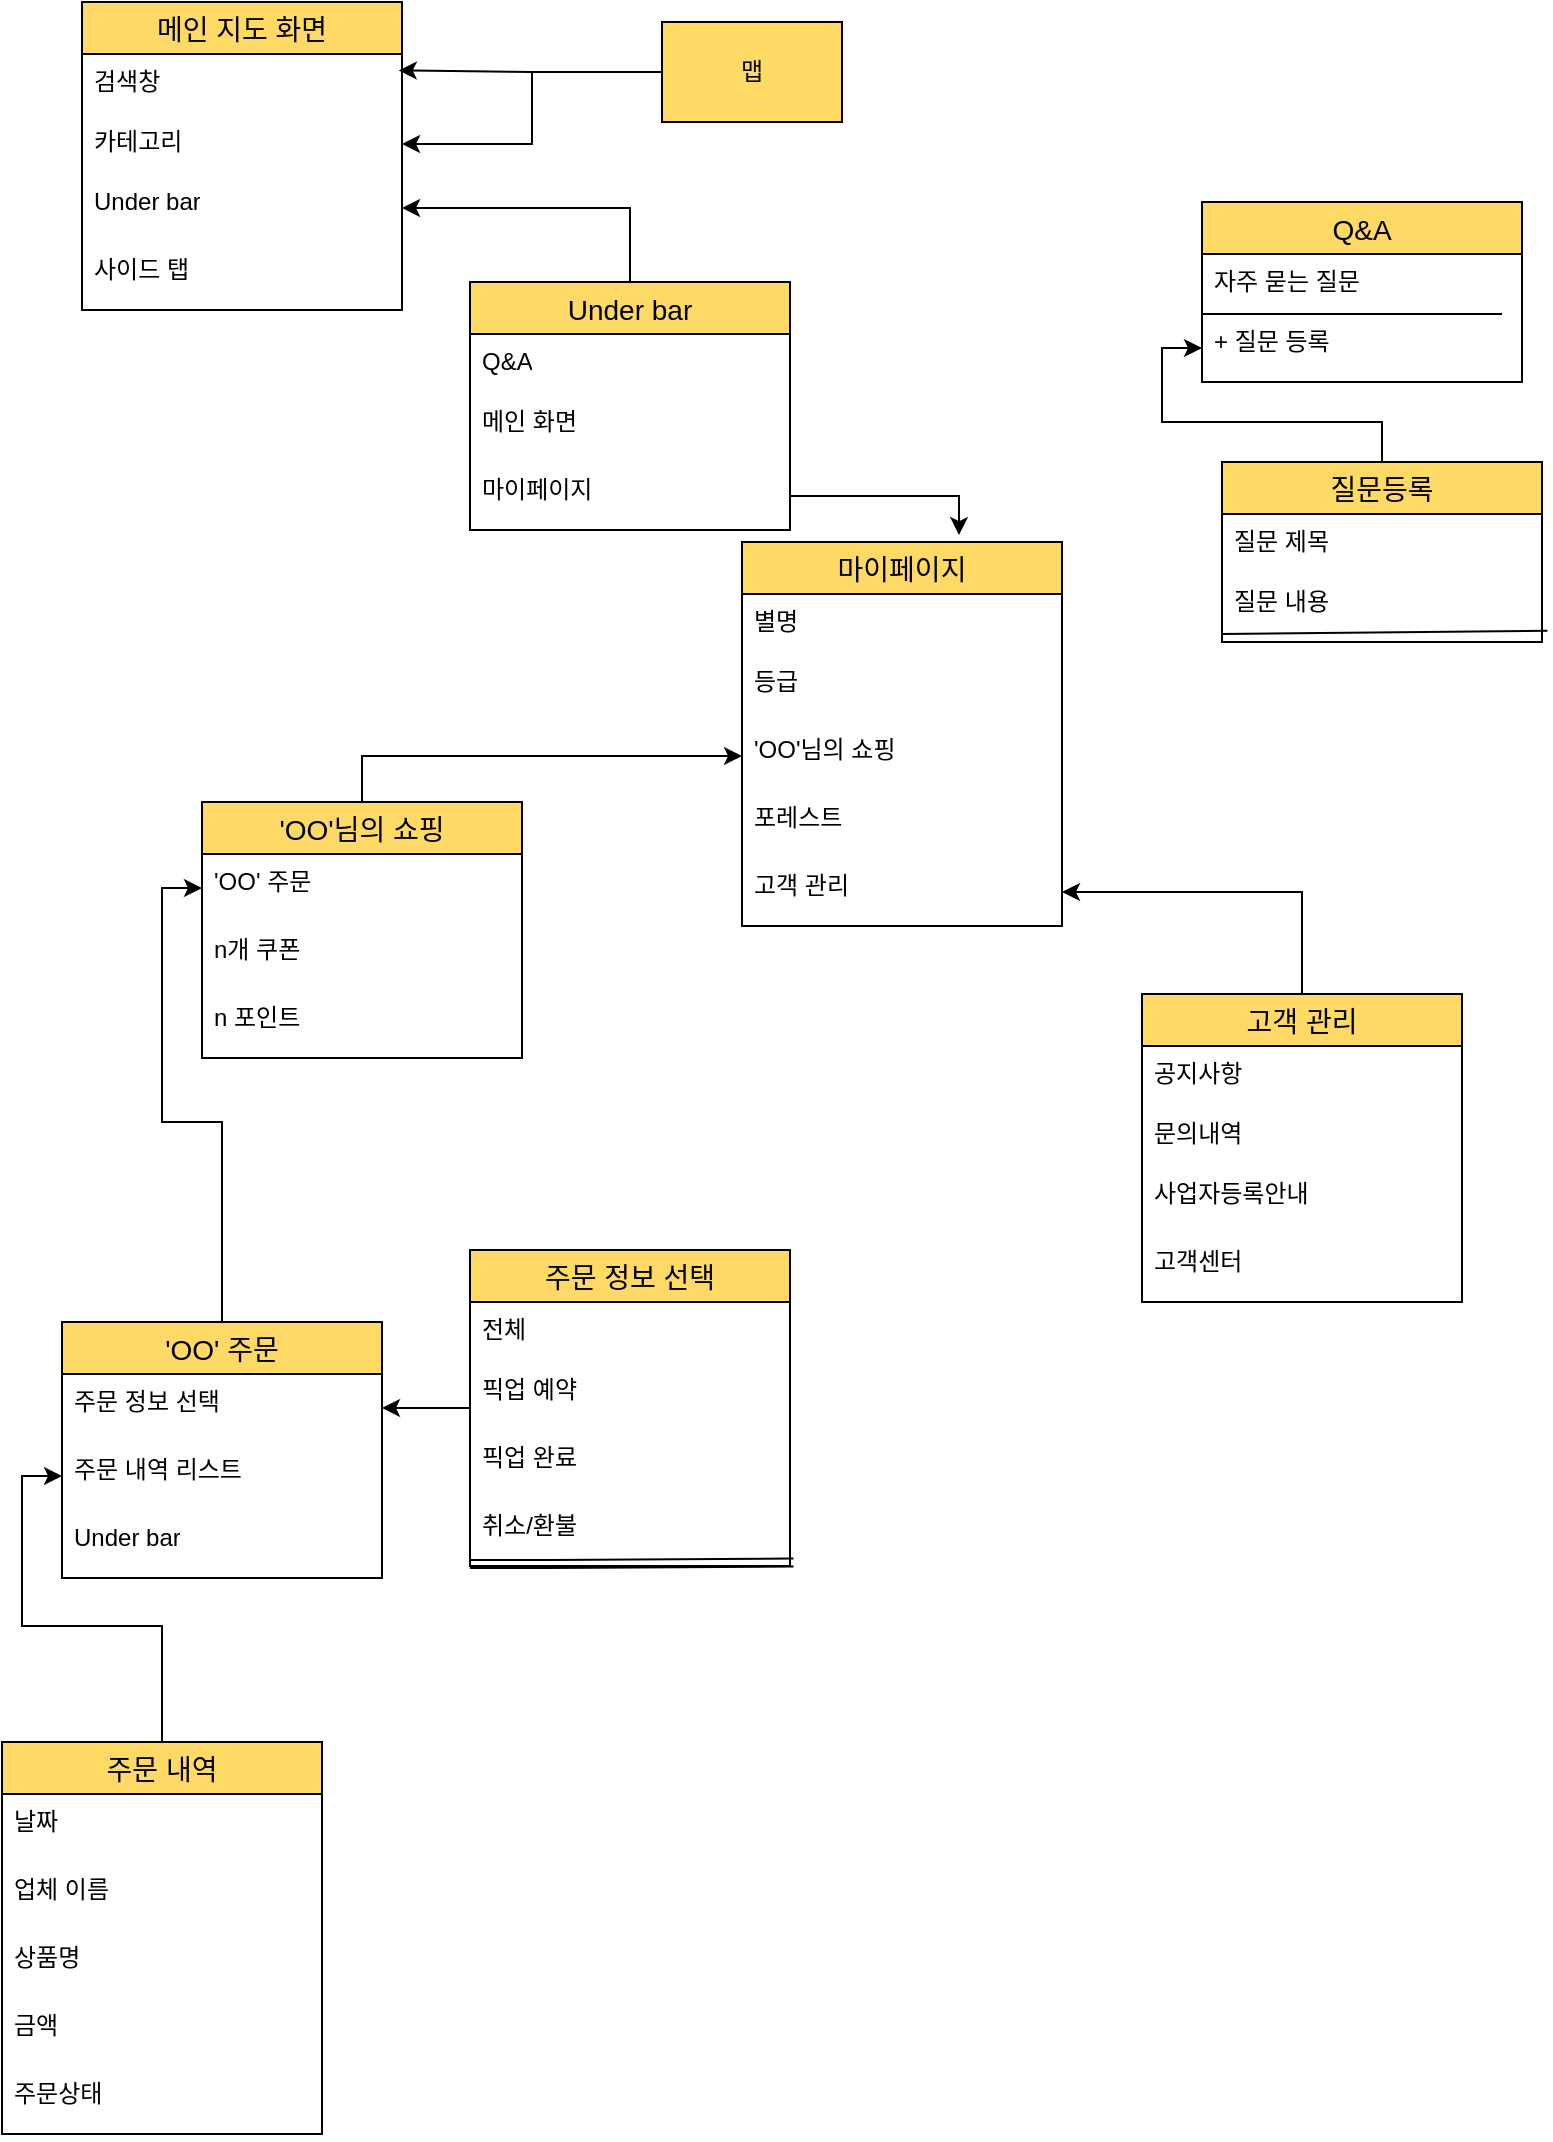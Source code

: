 <mxfile version="21.2.9" type="github">
  <diagram name="페이지-1" id="QLIUDPdh5m0sPUEWWd7F">
    <mxGraphModel dx="1236" dy="573" grid="1" gridSize="10" guides="1" tooltips="1" connect="1" arrows="1" fold="1" page="1" pageScale="1" pageWidth="827" pageHeight="1169" math="0" shadow="0">
      <root>
        <mxCell id="0" />
        <mxCell id="1" parent="0" />
        <mxCell id="VN8HdL8nJOwkPC6sOlO--3" value="메인 지도 화면" style="swimlane;fontStyle=0;childLayout=stackLayout;horizontal=1;startSize=26;horizontalStack=0;resizeParent=1;resizeParentMax=0;resizeLast=0;collapsible=1;marginBottom=0;align=center;fontSize=14;fillColor=#FFD966;" vertex="1" parent="1">
          <mxGeometry x="60" y="30" width="160" height="154" as="geometry">
            <mxRectangle x="100" y="260" width="100" height="30" as="alternateBounds" />
          </mxGeometry>
        </mxCell>
        <mxCell id="VN8HdL8nJOwkPC6sOlO--4" value="검색창" style="text;strokeColor=none;fillColor=none;spacingLeft=4;spacingRight=4;overflow=hidden;rotatable=0;points=[[0,0.5],[1,0.5]];portConstraint=eastwest;fontSize=12;whiteSpace=wrap;html=1;" vertex="1" parent="VN8HdL8nJOwkPC6sOlO--3">
          <mxGeometry y="26" width="160" height="30" as="geometry" />
        </mxCell>
        <mxCell id="VN8HdL8nJOwkPC6sOlO--5" value="카테고리" style="text;strokeColor=none;fillColor=none;spacingLeft=4;spacingRight=4;overflow=hidden;rotatable=0;points=[[0,0.5],[1,0.5]];portConstraint=eastwest;fontSize=12;whiteSpace=wrap;html=1;" vertex="1" parent="VN8HdL8nJOwkPC6sOlO--3">
          <mxGeometry y="56" width="160" height="30" as="geometry" />
        </mxCell>
        <mxCell id="VN8HdL8nJOwkPC6sOlO--6" value="Under bar" style="text;strokeColor=none;fillColor=none;spacingLeft=4;spacingRight=4;overflow=hidden;rotatable=0;points=[[0,0.5],[1,0.5]];portConstraint=eastwest;fontSize=12;whiteSpace=wrap;html=1;" vertex="1" parent="VN8HdL8nJOwkPC6sOlO--3">
          <mxGeometry y="86" width="160" height="34" as="geometry" />
        </mxCell>
        <mxCell id="VN8HdL8nJOwkPC6sOlO--10" value="사이드 탭" style="text;strokeColor=none;fillColor=none;spacingLeft=4;spacingRight=4;overflow=hidden;rotatable=0;points=[[0,0.5],[1,0.5]];portConstraint=eastwest;fontSize=12;whiteSpace=wrap;html=1;" vertex="1" parent="VN8HdL8nJOwkPC6sOlO--3">
          <mxGeometry y="120" width="160" height="34" as="geometry" />
        </mxCell>
        <mxCell id="VN8HdL8nJOwkPC6sOlO--12" value="마이페이지" style="swimlane;fontStyle=0;childLayout=stackLayout;horizontal=1;startSize=26;horizontalStack=0;resizeParent=1;resizeParentMax=0;resizeLast=0;collapsible=1;marginBottom=0;align=center;fontSize=14;fillColor=#FFD966;" vertex="1" parent="1">
          <mxGeometry x="390" y="300" width="160" height="192" as="geometry">
            <mxRectangle x="100" y="260" width="100" height="30" as="alternateBounds" />
          </mxGeometry>
        </mxCell>
        <mxCell id="VN8HdL8nJOwkPC6sOlO--14" value="별명" style="text;strokeColor=none;fillColor=none;spacingLeft=4;spacingRight=4;overflow=hidden;rotatable=0;points=[[0,0.5],[1,0.5]];portConstraint=eastwest;fontSize=12;whiteSpace=wrap;html=1;" vertex="1" parent="VN8HdL8nJOwkPC6sOlO--12">
          <mxGeometry y="26" width="160" height="30" as="geometry" />
        </mxCell>
        <mxCell id="VN8HdL8nJOwkPC6sOlO--15" value="등급" style="text;strokeColor=none;fillColor=none;spacingLeft=4;spacingRight=4;overflow=hidden;rotatable=0;points=[[0,0.5],[1,0.5]];portConstraint=eastwest;fontSize=12;whiteSpace=wrap;html=1;" vertex="1" parent="VN8HdL8nJOwkPC6sOlO--12">
          <mxGeometry y="56" width="160" height="34" as="geometry" />
        </mxCell>
        <mxCell id="VN8HdL8nJOwkPC6sOlO--16" value="&#39;OO&#39;님의 쇼핑" style="text;strokeColor=none;fillColor=none;spacingLeft=4;spacingRight=4;overflow=hidden;rotatable=0;points=[[0,0.5],[1,0.5]];portConstraint=eastwest;fontSize=12;whiteSpace=wrap;html=1;" vertex="1" parent="VN8HdL8nJOwkPC6sOlO--12">
          <mxGeometry y="90" width="160" height="34" as="geometry" />
        </mxCell>
        <mxCell id="VN8HdL8nJOwkPC6sOlO--17" value="포레스트" style="text;strokeColor=none;fillColor=none;spacingLeft=4;spacingRight=4;overflow=hidden;rotatable=0;points=[[0,0.5],[1,0.5]];portConstraint=eastwest;fontSize=12;whiteSpace=wrap;html=1;" vertex="1" parent="VN8HdL8nJOwkPC6sOlO--12">
          <mxGeometry y="124" width="160" height="34" as="geometry" />
        </mxCell>
        <mxCell id="VN8HdL8nJOwkPC6sOlO--18" value="고객 관리" style="text;strokeColor=none;fillColor=none;spacingLeft=4;spacingRight=4;overflow=hidden;rotatable=0;points=[[0,0.5],[1,0.5]];portConstraint=eastwest;fontSize=12;whiteSpace=wrap;html=1;" vertex="1" parent="VN8HdL8nJOwkPC6sOlO--12">
          <mxGeometry y="158" width="160" height="34" as="geometry" />
        </mxCell>
        <mxCell id="VN8HdL8nJOwkPC6sOlO--76" style="edgeStyle=orthogonalEdgeStyle;rounded=0;orthogonalLoop=1;jettySize=auto;html=1;entryX=1;entryY=0.5;entryDx=0;entryDy=0;" edge="1" parent="1" source="VN8HdL8nJOwkPC6sOlO--19" target="VN8HdL8nJOwkPC6sOlO--18">
          <mxGeometry relative="1" as="geometry" />
        </mxCell>
        <mxCell id="VN8HdL8nJOwkPC6sOlO--19" value="고객 관리" style="swimlane;fontStyle=0;childLayout=stackLayout;horizontal=1;startSize=26;horizontalStack=0;resizeParent=1;resizeParentMax=0;resizeLast=0;collapsible=1;marginBottom=0;align=center;fontSize=14;fillColor=#FFD966;" vertex="1" parent="1">
          <mxGeometry x="590" y="526" width="160" height="154" as="geometry">
            <mxRectangle x="100" y="260" width="100" height="30" as="alternateBounds" />
          </mxGeometry>
        </mxCell>
        <mxCell id="VN8HdL8nJOwkPC6sOlO--20" value="공지사항" style="text;strokeColor=none;fillColor=none;spacingLeft=4;spacingRight=4;overflow=hidden;rotatable=0;points=[[0,0.5],[1,0.5]];portConstraint=eastwest;fontSize=12;whiteSpace=wrap;html=1;" vertex="1" parent="VN8HdL8nJOwkPC6sOlO--19">
          <mxGeometry y="26" width="160" height="30" as="geometry" />
        </mxCell>
        <mxCell id="VN8HdL8nJOwkPC6sOlO--21" value="문의내역" style="text;strokeColor=none;fillColor=none;spacingLeft=4;spacingRight=4;overflow=hidden;rotatable=0;points=[[0,0.5],[1,0.5]];portConstraint=eastwest;fontSize=12;whiteSpace=wrap;html=1;" vertex="1" parent="VN8HdL8nJOwkPC6sOlO--19">
          <mxGeometry y="56" width="160" height="30" as="geometry" />
        </mxCell>
        <mxCell id="VN8HdL8nJOwkPC6sOlO--22" value="사업자등록안내" style="text;strokeColor=none;fillColor=none;spacingLeft=4;spacingRight=4;overflow=hidden;rotatable=0;points=[[0,0.5],[1,0.5]];portConstraint=eastwest;fontSize=12;whiteSpace=wrap;html=1;" vertex="1" parent="VN8HdL8nJOwkPC6sOlO--19">
          <mxGeometry y="86" width="160" height="34" as="geometry" />
        </mxCell>
        <mxCell id="VN8HdL8nJOwkPC6sOlO--23" value="고객센터" style="text;strokeColor=none;fillColor=none;spacingLeft=4;spacingRight=4;overflow=hidden;rotatable=0;points=[[0,0.5],[1,0.5]];portConstraint=eastwest;fontSize=12;whiteSpace=wrap;html=1;" vertex="1" parent="VN8HdL8nJOwkPC6sOlO--19">
          <mxGeometry y="120" width="160" height="34" as="geometry" />
        </mxCell>
        <mxCell id="VN8HdL8nJOwkPC6sOlO--47" style="edgeStyle=orthogonalEdgeStyle;rounded=0;orthogonalLoop=1;jettySize=auto;html=1;entryX=0;entryY=0.5;entryDx=0;entryDy=0;" edge="1" parent="1" source="VN8HdL8nJOwkPC6sOlO--38" target="VN8HdL8nJOwkPC6sOlO--16">
          <mxGeometry relative="1" as="geometry" />
        </mxCell>
        <mxCell id="VN8HdL8nJOwkPC6sOlO--38" value="&#39;OO&#39;님의 쇼핑" style="swimlane;fontStyle=0;childLayout=stackLayout;horizontal=1;startSize=26;horizontalStack=0;resizeParent=1;resizeParentMax=0;resizeLast=0;collapsible=1;marginBottom=0;align=center;fontSize=14;fillColor=#FFD966;" vertex="1" parent="1">
          <mxGeometry x="120" y="430" width="160" height="128" as="geometry">
            <mxRectangle x="100" y="260" width="100" height="30" as="alternateBounds" />
          </mxGeometry>
        </mxCell>
        <mxCell id="VN8HdL8nJOwkPC6sOlO--41" value="&#39;OO&#39; 주문" style="text;strokeColor=none;fillColor=none;spacingLeft=4;spacingRight=4;overflow=hidden;rotatable=0;points=[[0,0.5],[1,0.5]];portConstraint=eastwest;fontSize=12;whiteSpace=wrap;html=1;" vertex="1" parent="VN8HdL8nJOwkPC6sOlO--38">
          <mxGeometry y="26" width="160" height="34" as="geometry" />
        </mxCell>
        <mxCell id="VN8HdL8nJOwkPC6sOlO--42" value="n개 쿠폰" style="text;strokeColor=none;fillColor=none;spacingLeft=4;spacingRight=4;overflow=hidden;rotatable=0;points=[[0,0.5],[1,0.5]];portConstraint=eastwest;fontSize=12;whiteSpace=wrap;html=1;" vertex="1" parent="VN8HdL8nJOwkPC6sOlO--38">
          <mxGeometry y="60" width="160" height="34" as="geometry" />
        </mxCell>
        <mxCell id="VN8HdL8nJOwkPC6sOlO--43" value="n 포인트" style="text;strokeColor=none;fillColor=none;spacingLeft=4;spacingRight=4;overflow=hidden;rotatable=0;points=[[0,0.5],[1,0.5]];portConstraint=eastwest;fontSize=12;whiteSpace=wrap;html=1;" vertex="1" parent="VN8HdL8nJOwkPC6sOlO--38">
          <mxGeometry y="94" width="160" height="34" as="geometry" />
        </mxCell>
        <mxCell id="VN8HdL8nJOwkPC6sOlO--56" style="edgeStyle=orthogonalEdgeStyle;rounded=0;orthogonalLoop=1;jettySize=auto;html=1;exitX=0.5;exitY=0;exitDx=0;exitDy=0;entryX=1;entryY=0.5;entryDx=0;entryDy=0;" edge="1" parent="1" source="VN8HdL8nJOwkPC6sOlO--48" target="VN8HdL8nJOwkPC6sOlO--6">
          <mxGeometry relative="1" as="geometry" />
        </mxCell>
        <mxCell id="VN8HdL8nJOwkPC6sOlO--48" value="Under bar" style="swimlane;fontStyle=0;childLayout=stackLayout;horizontal=1;startSize=26;horizontalStack=0;resizeParent=1;resizeParentMax=0;resizeLast=0;collapsible=1;marginBottom=0;align=center;fontSize=14;fillColor=#FFD966;" vertex="1" parent="1">
          <mxGeometry x="254" y="170" width="160" height="124" as="geometry">
            <mxRectangle x="100" y="260" width="100" height="30" as="alternateBounds" />
          </mxGeometry>
        </mxCell>
        <mxCell id="VN8HdL8nJOwkPC6sOlO--49" value="Q&amp;amp;A" style="text;strokeColor=none;fillColor=none;spacingLeft=4;spacingRight=4;overflow=hidden;rotatable=0;points=[[0,0.5],[1,0.5]];portConstraint=eastwest;fontSize=12;whiteSpace=wrap;html=1;" vertex="1" parent="VN8HdL8nJOwkPC6sOlO--48">
          <mxGeometry y="26" width="160" height="30" as="geometry" />
        </mxCell>
        <mxCell id="VN8HdL8nJOwkPC6sOlO--50" value="메인 화면" style="text;strokeColor=none;fillColor=none;spacingLeft=4;spacingRight=4;overflow=hidden;rotatable=0;points=[[0,0.5],[1,0.5]];portConstraint=eastwest;fontSize=12;whiteSpace=wrap;html=1;" vertex="1" parent="VN8HdL8nJOwkPC6sOlO--48">
          <mxGeometry y="56" width="160" height="34" as="geometry" />
        </mxCell>
        <mxCell id="VN8HdL8nJOwkPC6sOlO--51" value="마이페이지" style="text;strokeColor=none;fillColor=none;spacingLeft=4;spacingRight=4;overflow=hidden;rotatable=0;points=[[0,0.5],[1,0.5]];portConstraint=eastwest;fontSize=12;whiteSpace=wrap;html=1;" vertex="1" parent="VN8HdL8nJOwkPC6sOlO--48">
          <mxGeometry y="90" width="160" height="34" as="geometry" />
        </mxCell>
        <mxCell id="VN8HdL8nJOwkPC6sOlO--57" style="edgeStyle=orthogonalEdgeStyle;rounded=0;orthogonalLoop=1;jettySize=auto;html=1;entryX=0.678;entryY=-0.018;entryDx=0;entryDy=0;entryPerimeter=0;" edge="1" parent="1" source="VN8HdL8nJOwkPC6sOlO--51" target="VN8HdL8nJOwkPC6sOlO--12">
          <mxGeometry relative="1" as="geometry" />
        </mxCell>
        <mxCell id="VN8HdL8nJOwkPC6sOlO--72" style="edgeStyle=orthogonalEdgeStyle;rounded=0;orthogonalLoop=1;jettySize=auto;html=1;entryX=1;entryY=0.5;entryDx=0;entryDy=0;" edge="1" parent="1" source="VN8HdL8nJOwkPC6sOlO--58" target="VN8HdL8nJOwkPC6sOlO--67">
          <mxGeometry relative="1" as="geometry" />
        </mxCell>
        <mxCell id="VN8HdL8nJOwkPC6sOlO--58" value="주문 정보 선택" style="swimlane;fontStyle=0;childLayout=stackLayout;horizontal=1;startSize=26;horizontalStack=0;resizeParent=1;resizeParentMax=0;resizeLast=0;collapsible=1;marginBottom=0;align=center;fontSize=14;fillColor=#FFD966;" vertex="1" parent="1">
          <mxGeometry x="254" y="654" width="160" height="158" as="geometry">
            <mxRectangle x="100" y="260" width="100" height="30" as="alternateBounds" />
          </mxGeometry>
        </mxCell>
        <mxCell id="VN8HdL8nJOwkPC6sOlO--59" value="전체&lt;span style=&quot;white-space: pre;&quot;&gt;	&lt;/span&gt;&lt;br&gt;&lt;br&gt;" style="text;strokeColor=none;fillColor=none;spacingLeft=4;spacingRight=4;overflow=hidden;rotatable=0;points=[[0,0.5],[1,0.5]];portConstraint=eastwest;fontSize=12;whiteSpace=wrap;html=1;" vertex="1" parent="VN8HdL8nJOwkPC6sOlO--58">
          <mxGeometry y="26" width="160" height="30" as="geometry" />
        </mxCell>
        <mxCell id="VN8HdL8nJOwkPC6sOlO--60" value="픽업 예약" style="text;strokeColor=none;fillColor=none;spacingLeft=4;spacingRight=4;overflow=hidden;rotatable=0;points=[[0,0.5],[1,0.5]];portConstraint=eastwest;fontSize=12;whiteSpace=wrap;html=1;" vertex="1" parent="VN8HdL8nJOwkPC6sOlO--58">
          <mxGeometry y="56" width="160" height="34" as="geometry" />
        </mxCell>
        <mxCell id="VN8HdL8nJOwkPC6sOlO--61" value="픽업 완료" style="text;strokeColor=none;fillColor=none;spacingLeft=4;spacingRight=4;overflow=hidden;rotatable=0;points=[[0,0.5],[1,0.5]];portConstraint=eastwest;fontSize=12;whiteSpace=wrap;html=1;" vertex="1" parent="VN8HdL8nJOwkPC6sOlO--58">
          <mxGeometry y="90" width="160" height="34" as="geometry" />
        </mxCell>
        <mxCell id="VN8HdL8nJOwkPC6sOlO--62" value="취소/환불" style="text;strokeColor=none;fillColor=none;spacingLeft=4;spacingRight=4;overflow=hidden;rotatable=0;points=[[0,0.5],[1,0.5]];portConstraint=eastwest;fontSize=12;whiteSpace=wrap;html=1;" vertex="1" parent="VN8HdL8nJOwkPC6sOlO--58">
          <mxGeometry y="124" width="160" height="34" as="geometry" />
        </mxCell>
        <mxCell id="VN8HdL8nJOwkPC6sOlO--75" value="" style="shape=link;html=1;rounded=0;entryX=1.011;entryY=0.949;entryDx=0;entryDy=0;entryPerimeter=0;" edge="1" parent="VN8HdL8nJOwkPC6sOlO--58" target="VN8HdL8nJOwkPC6sOlO--62">
          <mxGeometry width="100" relative="1" as="geometry">
            <mxPoint y="157" as="sourcePoint" />
            <mxPoint x="100" y="157" as="targetPoint" />
            <Array as="points">
              <mxPoint x="40" y="157" />
            </Array>
          </mxGeometry>
        </mxCell>
        <mxCell id="VN8HdL8nJOwkPC6sOlO--73" style="edgeStyle=orthogonalEdgeStyle;rounded=0;orthogonalLoop=1;jettySize=auto;html=1;entryX=0;entryY=0.5;entryDx=0;entryDy=0;" edge="1" parent="1" source="VN8HdL8nJOwkPC6sOlO--65" target="VN8HdL8nJOwkPC6sOlO--41">
          <mxGeometry relative="1" as="geometry" />
        </mxCell>
        <mxCell id="VN8HdL8nJOwkPC6sOlO--65" value="&#39;OO&#39; 주문" style="swimlane;fontStyle=0;childLayout=stackLayout;horizontal=1;startSize=26;horizontalStack=0;resizeParent=1;resizeParentMax=0;resizeLast=0;collapsible=1;marginBottom=0;align=center;fontSize=14;fillColor=#FFD966;" vertex="1" parent="1">
          <mxGeometry x="50" y="690" width="160" height="128" as="geometry">
            <mxRectangle x="100" y="260" width="100" height="30" as="alternateBounds" />
          </mxGeometry>
        </mxCell>
        <mxCell id="VN8HdL8nJOwkPC6sOlO--67" value="주문 정보 선택" style="text;strokeColor=none;fillColor=none;spacingLeft=4;spacingRight=4;overflow=hidden;rotatable=0;points=[[0,0.5],[1,0.5]];portConstraint=eastwest;fontSize=12;whiteSpace=wrap;html=1;" vertex="1" parent="VN8HdL8nJOwkPC6sOlO--65">
          <mxGeometry y="26" width="160" height="34" as="geometry" />
        </mxCell>
        <mxCell id="VN8HdL8nJOwkPC6sOlO--68" value="주문 내역 리스트" style="text;strokeColor=none;fillColor=none;spacingLeft=4;spacingRight=4;overflow=hidden;rotatable=0;points=[[0,0.5],[1,0.5]];portConstraint=eastwest;fontSize=12;whiteSpace=wrap;html=1;" vertex="1" parent="VN8HdL8nJOwkPC6sOlO--65">
          <mxGeometry y="60" width="160" height="34" as="geometry" />
        </mxCell>
        <mxCell id="VN8HdL8nJOwkPC6sOlO--71" value="Under bar" style="text;strokeColor=none;fillColor=none;spacingLeft=4;spacingRight=4;overflow=hidden;rotatable=0;points=[[0,0.5],[1,0.5]];portConstraint=eastwest;fontSize=12;whiteSpace=wrap;html=1;" vertex="1" parent="VN8HdL8nJOwkPC6sOlO--65">
          <mxGeometry y="94" width="160" height="34" as="geometry" />
        </mxCell>
        <mxCell id="VN8HdL8nJOwkPC6sOlO--85" style="edgeStyle=orthogonalEdgeStyle;rounded=0;orthogonalLoop=1;jettySize=auto;html=1;entryX=0.99;entryY=0.273;entryDx=0;entryDy=0;entryPerimeter=0;" edge="1" parent="1" source="VN8HdL8nJOwkPC6sOlO--84" target="VN8HdL8nJOwkPC6sOlO--4">
          <mxGeometry relative="1" as="geometry" />
        </mxCell>
        <mxCell id="VN8HdL8nJOwkPC6sOlO--86" style="edgeStyle=orthogonalEdgeStyle;rounded=0;orthogonalLoop=1;jettySize=auto;html=1;entryX=1;entryY=0.5;entryDx=0;entryDy=0;" edge="1" parent="1" source="VN8HdL8nJOwkPC6sOlO--84" target="VN8HdL8nJOwkPC6sOlO--5">
          <mxGeometry relative="1" as="geometry" />
        </mxCell>
        <mxCell id="VN8HdL8nJOwkPC6sOlO--84" value="맵" style="rounded=0;whiteSpace=wrap;html=1;fillColor=#FFD966;" vertex="1" parent="1">
          <mxGeometry x="350" y="40" width="90" height="50" as="geometry" />
        </mxCell>
        <mxCell id="VN8HdL8nJOwkPC6sOlO--94" style="edgeStyle=orthogonalEdgeStyle;rounded=0;orthogonalLoop=1;jettySize=auto;html=1;entryX=0;entryY=0.5;entryDx=0;entryDy=0;" edge="1" parent="1" source="VN8HdL8nJOwkPC6sOlO--87" target="VN8HdL8nJOwkPC6sOlO--68">
          <mxGeometry relative="1" as="geometry" />
        </mxCell>
        <mxCell id="VN8HdL8nJOwkPC6sOlO--87" value="주문 내역" style="swimlane;fontStyle=0;childLayout=stackLayout;horizontal=1;startSize=26;horizontalStack=0;resizeParent=1;resizeParentMax=0;resizeLast=0;collapsible=1;marginBottom=0;align=center;fontSize=14;fillColor=#FFD966;" vertex="1" parent="1">
          <mxGeometry x="20" y="900" width="160" height="196" as="geometry">
            <mxRectangle x="100" y="260" width="100" height="30" as="alternateBounds" />
          </mxGeometry>
        </mxCell>
        <mxCell id="VN8HdL8nJOwkPC6sOlO--89" value="날짜" style="text;strokeColor=none;fillColor=none;spacingLeft=4;spacingRight=4;overflow=hidden;rotatable=0;points=[[0,0.5],[1,0.5]];portConstraint=eastwest;fontSize=12;whiteSpace=wrap;html=1;" vertex="1" parent="VN8HdL8nJOwkPC6sOlO--87">
          <mxGeometry y="26" width="160" height="34" as="geometry" />
        </mxCell>
        <mxCell id="VN8HdL8nJOwkPC6sOlO--90" value="업체 이름" style="text;strokeColor=none;fillColor=none;spacingLeft=4;spacingRight=4;overflow=hidden;rotatable=0;points=[[0,0.5],[1,0.5]];portConstraint=eastwest;fontSize=12;whiteSpace=wrap;html=1;" vertex="1" parent="VN8HdL8nJOwkPC6sOlO--87">
          <mxGeometry y="60" width="160" height="34" as="geometry" />
        </mxCell>
        <mxCell id="VN8HdL8nJOwkPC6sOlO--91" value="상품명" style="text;strokeColor=none;fillColor=none;spacingLeft=4;spacingRight=4;overflow=hidden;rotatable=0;points=[[0,0.5],[1,0.5]];portConstraint=eastwest;fontSize=12;whiteSpace=wrap;html=1;" vertex="1" parent="VN8HdL8nJOwkPC6sOlO--87">
          <mxGeometry y="94" width="160" height="34" as="geometry" />
        </mxCell>
        <mxCell id="VN8HdL8nJOwkPC6sOlO--92" value="금액" style="text;strokeColor=none;fillColor=none;spacingLeft=4;spacingRight=4;overflow=hidden;rotatable=0;points=[[0,0.5],[1,0.5]];portConstraint=eastwest;fontSize=12;whiteSpace=wrap;html=1;" vertex="1" parent="VN8HdL8nJOwkPC6sOlO--87">
          <mxGeometry y="128" width="160" height="34" as="geometry" />
        </mxCell>
        <mxCell id="VN8HdL8nJOwkPC6sOlO--93" value="주문상태" style="text;strokeColor=none;fillColor=none;spacingLeft=4;spacingRight=4;overflow=hidden;rotatable=0;points=[[0,0.5],[1,0.5]];portConstraint=eastwest;fontSize=12;whiteSpace=wrap;html=1;" vertex="1" parent="VN8HdL8nJOwkPC6sOlO--87">
          <mxGeometry y="162" width="160" height="34" as="geometry" />
        </mxCell>
        <mxCell id="VN8HdL8nJOwkPC6sOlO--95" value="Q&amp;A" style="swimlane;fontStyle=0;childLayout=stackLayout;horizontal=1;startSize=26;horizontalStack=0;resizeParent=1;resizeParentMax=0;resizeLast=0;collapsible=1;marginBottom=0;align=center;fontSize=14;fillColor=#FFD966;" vertex="1" parent="1">
          <mxGeometry x="620" y="130" width="160" height="90" as="geometry">
            <mxRectangle x="100" y="260" width="100" height="30" as="alternateBounds" />
          </mxGeometry>
        </mxCell>
        <mxCell id="VN8HdL8nJOwkPC6sOlO--96" value="자주 묻는 질문" style="text;strokeColor=none;fillColor=none;spacingLeft=4;spacingRight=4;overflow=hidden;rotatable=0;points=[[0,0.5],[1,0.5]];portConstraint=eastwest;fontSize=12;whiteSpace=wrap;html=1;" vertex="1" parent="VN8HdL8nJOwkPC6sOlO--95">
          <mxGeometry y="26" width="160" height="30" as="geometry" />
        </mxCell>
        <mxCell id="VN8HdL8nJOwkPC6sOlO--108" value="" style="endArrow=none;html=1;rounded=0;" edge="1" parent="VN8HdL8nJOwkPC6sOlO--95">
          <mxGeometry width="50" height="50" relative="1" as="geometry">
            <mxPoint y="56" as="sourcePoint" />
            <mxPoint x="150" y="56" as="targetPoint" />
          </mxGeometry>
        </mxCell>
        <mxCell id="VN8HdL8nJOwkPC6sOlO--101" value="+ 질문 등록" style="text;strokeColor=none;fillColor=none;spacingLeft=4;spacingRight=4;overflow=hidden;rotatable=0;points=[[0,0.5],[1,0.5]];portConstraint=eastwest;fontSize=12;whiteSpace=wrap;html=1;" vertex="1" parent="VN8HdL8nJOwkPC6sOlO--95">
          <mxGeometry y="56" width="160" height="34" as="geometry" />
        </mxCell>
        <mxCell id="VN8HdL8nJOwkPC6sOlO--116" style="edgeStyle=orthogonalEdgeStyle;rounded=0;orthogonalLoop=1;jettySize=auto;html=1;entryX=0;entryY=0.5;entryDx=0;entryDy=0;" edge="1" parent="1" source="VN8HdL8nJOwkPC6sOlO--110" target="VN8HdL8nJOwkPC6sOlO--101">
          <mxGeometry relative="1" as="geometry" />
        </mxCell>
        <mxCell id="VN8HdL8nJOwkPC6sOlO--110" value="질문등록" style="swimlane;fontStyle=0;childLayout=stackLayout;horizontal=1;startSize=26;horizontalStack=0;resizeParent=1;resizeParentMax=0;resizeLast=0;collapsible=1;marginBottom=0;align=center;fontSize=14;fillColor=#FFD966;" vertex="1" parent="1">
          <mxGeometry x="630" y="260" width="160" height="90" as="geometry">
            <mxRectangle x="100" y="260" width="100" height="30" as="alternateBounds" />
          </mxGeometry>
        </mxCell>
        <mxCell id="VN8HdL8nJOwkPC6sOlO--111" value="질문 제목" style="text;strokeColor=none;fillColor=none;spacingLeft=4;spacingRight=4;overflow=hidden;rotatable=0;points=[[0,0.5],[1,0.5]];portConstraint=eastwest;fontSize=12;whiteSpace=wrap;html=1;" vertex="1" parent="VN8HdL8nJOwkPC6sOlO--110">
          <mxGeometry y="26" width="160" height="30" as="geometry" />
        </mxCell>
        <mxCell id="VN8HdL8nJOwkPC6sOlO--118" value="" style="endArrow=none;html=1;rounded=0;entryX=1.017;entryY=0.835;entryDx=0;entryDy=0;entryPerimeter=0;" edge="1" parent="VN8HdL8nJOwkPC6sOlO--110" target="VN8HdL8nJOwkPC6sOlO--112">
          <mxGeometry width="50" height="50" relative="1" as="geometry">
            <mxPoint y="86" as="sourcePoint" />
            <mxPoint x="60" y="26" as="targetPoint" />
          </mxGeometry>
        </mxCell>
        <mxCell id="VN8HdL8nJOwkPC6sOlO--112" value="질문 내용" style="text;strokeColor=none;fillColor=none;spacingLeft=4;spacingRight=4;overflow=hidden;rotatable=0;points=[[0,0.5],[1,0.5]];portConstraint=eastwest;fontSize=12;whiteSpace=wrap;html=1;" vertex="1" parent="VN8HdL8nJOwkPC6sOlO--110">
          <mxGeometry y="56" width="160" height="34" as="geometry" />
        </mxCell>
      </root>
    </mxGraphModel>
  </diagram>
</mxfile>
